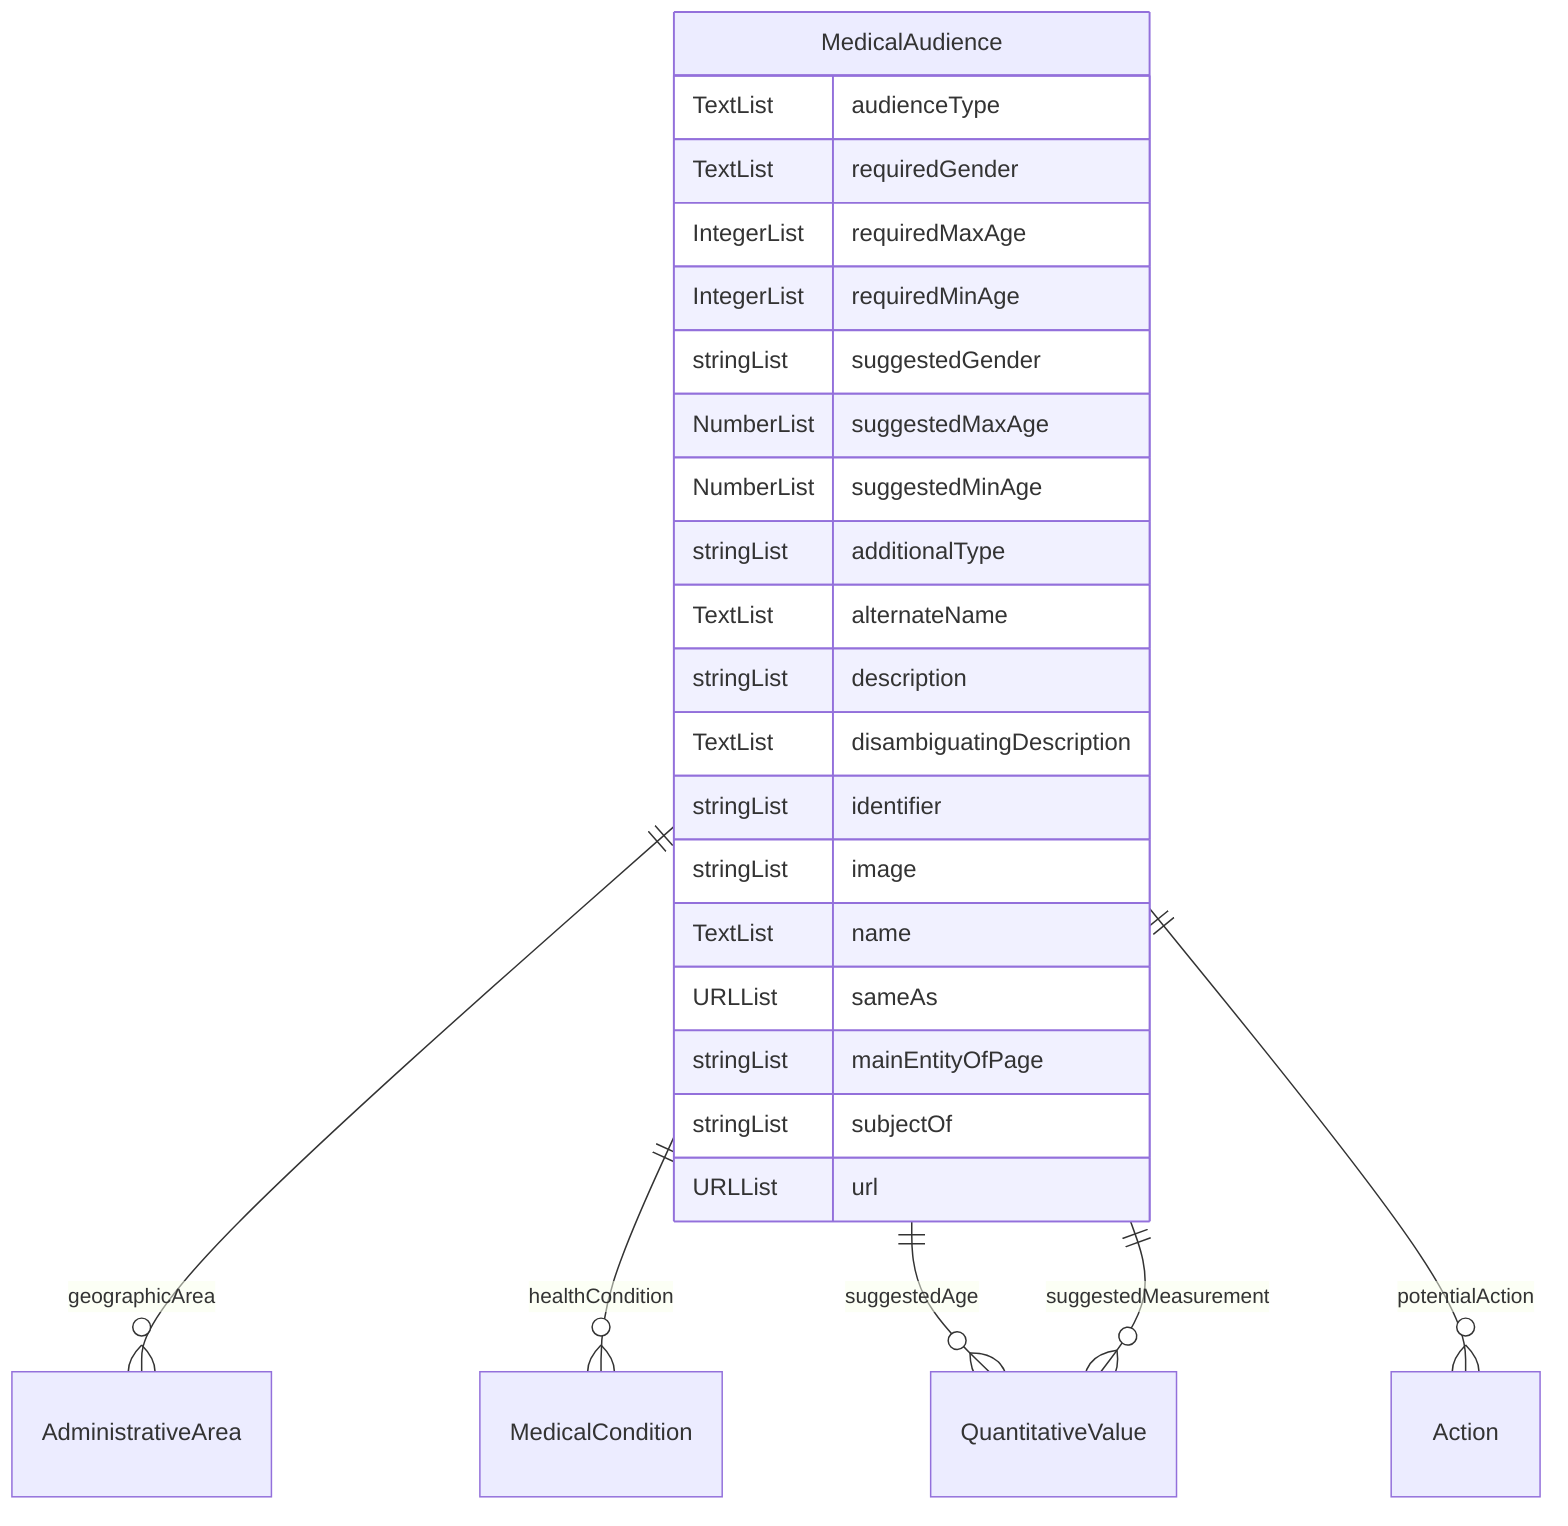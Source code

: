 erDiagram
MedicalAudience {
    TextList audienceType  
    TextList requiredGender  
    IntegerList requiredMaxAge  
    IntegerList requiredMinAge  
    stringList suggestedGender  
    NumberList suggestedMaxAge  
    NumberList suggestedMinAge  
    stringList additionalType  
    TextList alternateName  
    stringList description  
    TextList disambiguatingDescription  
    stringList identifier  
    stringList image  
    TextList name  
    URLList sameAs  
    stringList mainEntityOfPage  
    stringList subjectOf  
    URLList url  
}

MedicalAudience ||--}o AdministrativeArea : "geographicArea"
MedicalAudience ||--}o MedicalCondition : "healthCondition"
MedicalAudience ||--}o QuantitativeValue : "suggestedAge"
MedicalAudience ||--}o QuantitativeValue : "suggestedMeasurement"
MedicalAudience ||--}o Action : "potentialAction"